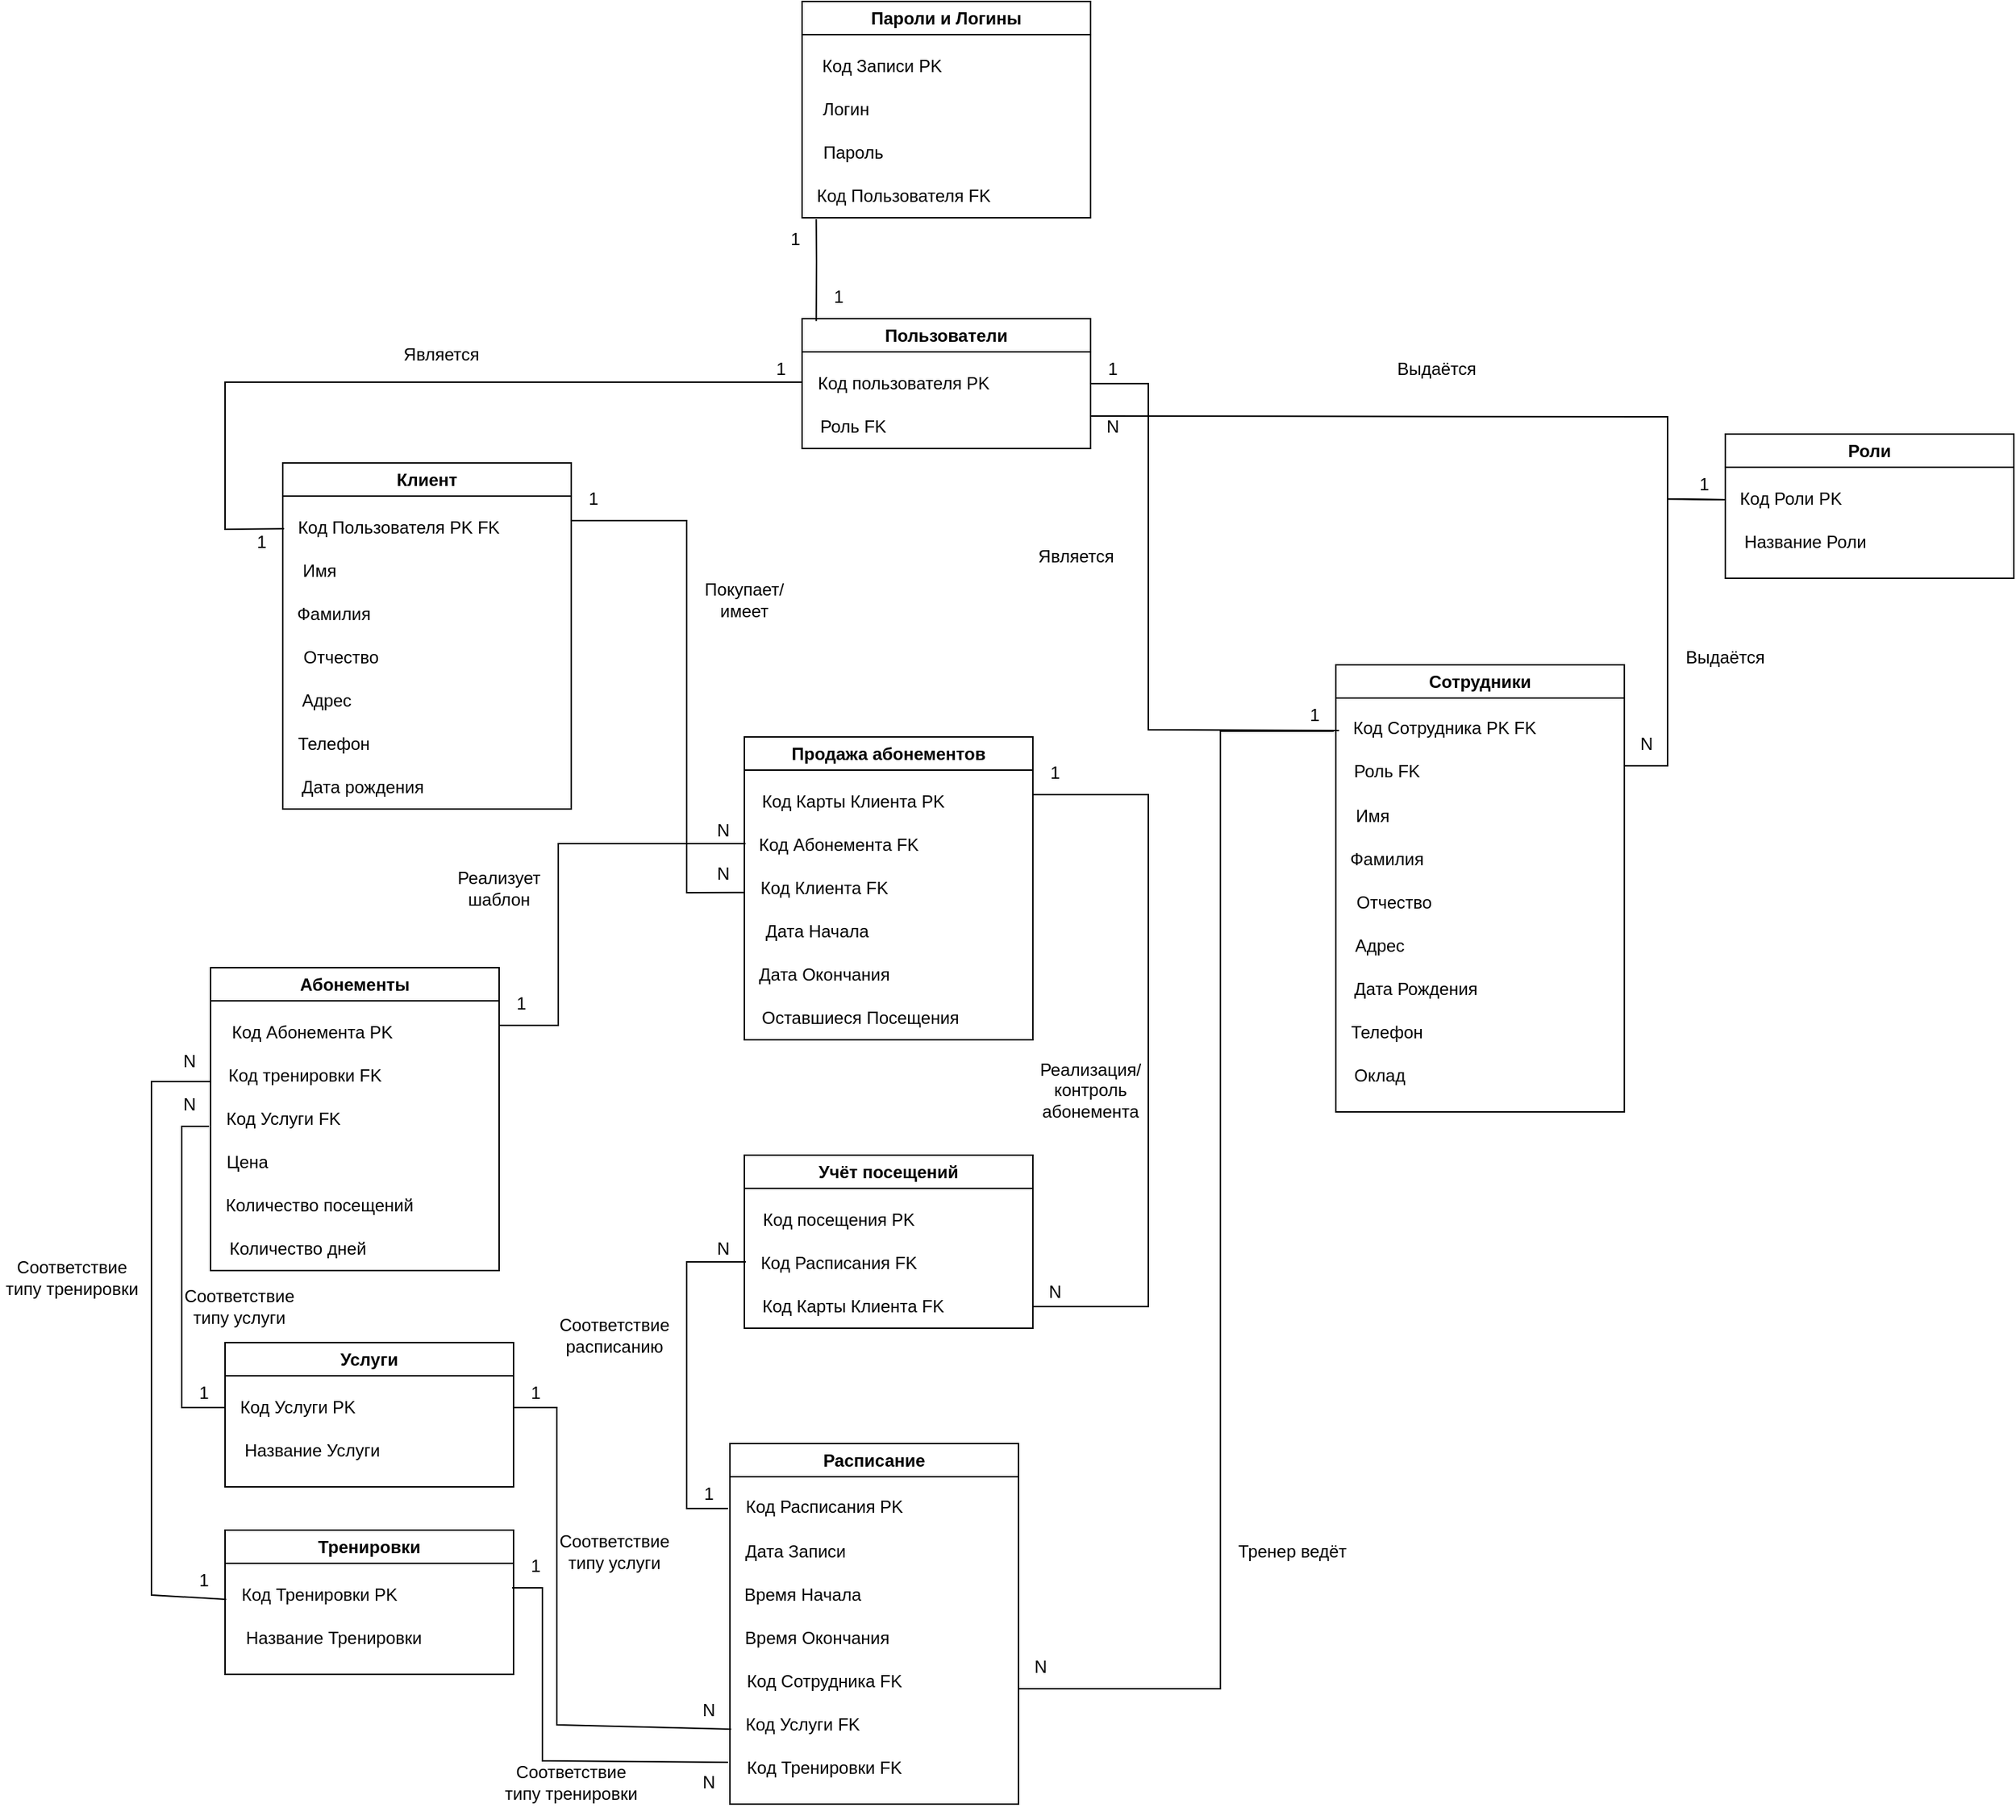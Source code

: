 <mxfile version="24.4.3" type="device">
  <diagram name="Страница — 1" id="UsGvg6COvlgF768bDoBs">
    <mxGraphModel dx="1538" dy="1807" grid="1" gridSize="10" guides="1" tooltips="1" connect="1" arrows="1" fold="1" page="1" pageScale="1" pageWidth="827" pageHeight="1169" math="0" shadow="0">
      <root>
        <mxCell id="0" />
        <mxCell id="1" parent="0" />
        <mxCell id="hwB_FgqObgopXVhRAvoL-27" value="Клиент" style="swimlane;whiteSpace=wrap;html=1;" parent="1" vertex="1">
          <mxGeometry x="560" width="200" height="240" as="geometry" />
        </mxCell>
        <mxCell id="hwB_FgqObgopXVhRAvoL-28" value="Код Пользователя PK FK" style="text;html=1;align=center;verticalAlign=middle;resizable=0;points=[];autosize=1;strokeColor=none;fillColor=none;" parent="hwB_FgqObgopXVhRAvoL-27" vertex="1">
          <mxGeometry y="30" width="160" height="30" as="geometry" />
        </mxCell>
        <mxCell id="hwB_FgqObgopXVhRAvoL-38" value="Имя" style="text;html=1;align=center;verticalAlign=middle;resizable=0;points=[];autosize=1;strokeColor=none;fillColor=none;" parent="hwB_FgqObgopXVhRAvoL-27" vertex="1">
          <mxGeometry y="60" width="50" height="30" as="geometry" />
        </mxCell>
        <mxCell id="hwB_FgqObgopXVhRAvoL-39" value="Фамилия" style="text;html=1;align=center;verticalAlign=middle;resizable=0;points=[];autosize=1;strokeColor=none;fillColor=none;" parent="hwB_FgqObgopXVhRAvoL-27" vertex="1">
          <mxGeometry y="90" width="70" height="30" as="geometry" />
        </mxCell>
        <mxCell id="hwB_FgqObgopXVhRAvoL-40" value="Отчество" style="text;html=1;align=center;verticalAlign=middle;resizable=0;points=[];autosize=1;strokeColor=none;fillColor=none;" parent="hwB_FgqObgopXVhRAvoL-27" vertex="1">
          <mxGeometry y="120" width="80" height="30" as="geometry" />
        </mxCell>
        <mxCell id="hwB_FgqObgopXVhRAvoL-41" value="Адрес" style="text;html=1;align=center;verticalAlign=middle;resizable=0;points=[];autosize=1;strokeColor=none;fillColor=none;" parent="hwB_FgqObgopXVhRAvoL-27" vertex="1">
          <mxGeometry y="150" width="60" height="30" as="geometry" />
        </mxCell>
        <mxCell id="hwB_FgqObgopXVhRAvoL-42" value="Телефон" style="text;html=1;align=center;verticalAlign=middle;resizable=0;points=[];autosize=1;strokeColor=none;fillColor=none;" parent="hwB_FgqObgopXVhRAvoL-27" vertex="1">
          <mxGeometry y="180" width="70" height="30" as="geometry" />
        </mxCell>
        <mxCell id="hwB_FgqObgopXVhRAvoL-43" value="Дата рождения" style="text;html=1;align=center;verticalAlign=middle;resizable=0;points=[];autosize=1;strokeColor=none;fillColor=none;" parent="hwB_FgqObgopXVhRAvoL-27" vertex="1">
          <mxGeometry y="210" width="110" height="30" as="geometry" />
        </mxCell>
        <mxCell id="hwB_FgqObgopXVhRAvoL-44" value="Продажа абонементов" style="swimlane;whiteSpace=wrap;html=1;" parent="1" vertex="1">
          <mxGeometry x="880" y="190" width="200" height="210" as="geometry" />
        </mxCell>
        <mxCell id="hwB_FgqObgopXVhRAvoL-45" value="Код Карты Клиента PK" style="text;html=1;align=center;verticalAlign=middle;resizable=0;points=[];autosize=1;strokeColor=none;fillColor=none;" parent="hwB_FgqObgopXVhRAvoL-44" vertex="1">
          <mxGeometry y="30" width="150" height="30" as="geometry" />
        </mxCell>
        <mxCell id="hwB_FgqObgopXVhRAvoL-46" value="Код Абонемента FK" style="text;html=1;align=center;verticalAlign=middle;resizable=0;points=[];autosize=1;strokeColor=none;fillColor=none;" parent="hwB_FgqObgopXVhRAvoL-44" vertex="1">
          <mxGeometry y="60" width="130" height="30" as="geometry" />
        </mxCell>
        <mxCell id="hwB_FgqObgopXVhRAvoL-47" value="Код Клиента FK" style="text;html=1;align=center;verticalAlign=middle;resizable=0;points=[];autosize=1;strokeColor=none;fillColor=none;" parent="hwB_FgqObgopXVhRAvoL-44" vertex="1">
          <mxGeometry y="90" width="110" height="30" as="geometry" />
        </mxCell>
        <mxCell id="hwB_FgqObgopXVhRAvoL-48" value="Дата Начала" style="text;html=1;align=center;verticalAlign=middle;resizable=0;points=[];autosize=1;strokeColor=none;fillColor=none;" parent="hwB_FgqObgopXVhRAvoL-44" vertex="1">
          <mxGeometry y="120" width="100" height="30" as="geometry" />
        </mxCell>
        <mxCell id="hwB_FgqObgopXVhRAvoL-49" value="Дата Окончания" style="text;html=1;align=center;verticalAlign=middle;resizable=0;points=[];autosize=1;strokeColor=none;fillColor=none;" parent="hwB_FgqObgopXVhRAvoL-44" vertex="1">
          <mxGeometry y="150" width="110" height="30" as="geometry" />
        </mxCell>
        <mxCell id="hwB_FgqObgopXVhRAvoL-50" value="Оставшиеся Посещения" style="text;html=1;align=center;verticalAlign=middle;resizable=0;points=[];autosize=1;strokeColor=none;fillColor=none;" parent="hwB_FgqObgopXVhRAvoL-44" vertex="1">
          <mxGeometry y="180" width="160" height="30" as="geometry" />
        </mxCell>
        <mxCell id="hwB_FgqObgopXVhRAvoL-52" value="Абонементы" style="swimlane;whiteSpace=wrap;html=1;" parent="1" vertex="1">
          <mxGeometry x="510" y="350" width="200" height="210" as="geometry" />
        </mxCell>
        <mxCell id="hwB_FgqObgopXVhRAvoL-53" value="Код Абонемента PK" style="text;html=1;align=center;verticalAlign=middle;resizable=0;points=[];autosize=1;strokeColor=none;fillColor=none;" parent="hwB_FgqObgopXVhRAvoL-52" vertex="1">
          <mxGeometry y="30" width="140" height="30" as="geometry" />
        </mxCell>
        <mxCell id="hwB_FgqObgopXVhRAvoL-54" value="Код тренировки FK" style="text;html=1;align=center;verticalAlign=middle;resizable=0;points=[];autosize=1;strokeColor=none;fillColor=none;" parent="hwB_FgqObgopXVhRAvoL-52" vertex="1">
          <mxGeometry y="60" width="130" height="30" as="geometry" />
        </mxCell>
        <mxCell id="hwB_FgqObgopXVhRAvoL-55" value="Код Услуги FK" style="text;html=1;align=center;verticalAlign=middle;resizable=0;points=[];autosize=1;strokeColor=none;fillColor=none;" parent="hwB_FgqObgopXVhRAvoL-52" vertex="1">
          <mxGeometry y="90" width="100" height="30" as="geometry" />
        </mxCell>
        <mxCell id="hwB_FgqObgopXVhRAvoL-56" value="Цена" style="text;html=1;align=center;verticalAlign=middle;resizable=0;points=[];autosize=1;strokeColor=none;fillColor=none;" parent="hwB_FgqObgopXVhRAvoL-52" vertex="1">
          <mxGeometry y="120" width="50" height="30" as="geometry" />
        </mxCell>
        <mxCell id="hwB_FgqObgopXVhRAvoL-57" value="Количество посещений" style="text;html=1;align=center;verticalAlign=middle;resizable=0;points=[];autosize=1;strokeColor=none;fillColor=none;" parent="hwB_FgqObgopXVhRAvoL-52" vertex="1">
          <mxGeometry y="150" width="150" height="30" as="geometry" />
        </mxCell>
        <mxCell id="hwB_FgqObgopXVhRAvoL-58" value="Количество дней" style="text;html=1;align=center;verticalAlign=middle;resizable=0;points=[];autosize=1;strokeColor=none;fillColor=none;" parent="hwB_FgqObgopXVhRAvoL-52" vertex="1">
          <mxGeometry y="180" width="120" height="30" as="geometry" />
        </mxCell>
        <mxCell id="hwB_FgqObgopXVhRAvoL-59" value="Учёт посещений" style="swimlane;whiteSpace=wrap;html=1;" parent="1" vertex="1">
          <mxGeometry x="880" y="480" width="200" height="120" as="geometry" />
        </mxCell>
        <mxCell id="hwB_FgqObgopXVhRAvoL-60" value="Код посещения PK" style="text;html=1;align=center;verticalAlign=middle;resizable=0;points=[];autosize=1;strokeColor=none;fillColor=none;" parent="hwB_FgqObgopXVhRAvoL-59" vertex="1">
          <mxGeometry y="30" width="130" height="30" as="geometry" />
        </mxCell>
        <mxCell id="hwB_FgqObgopXVhRAvoL-61" value="Код Расписания FK" style="text;html=1;align=center;verticalAlign=middle;resizable=0;points=[];autosize=1;strokeColor=none;fillColor=none;" parent="hwB_FgqObgopXVhRAvoL-59" vertex="1">
          <mxGeometry y="60" width="130" height="30" as="geometry" />
        </mxCell>
        <mxCell id="hwB_FgqObgopXVhRAvoL-62" value="Код Карты Клиента FK" style="text;html=1;align=center;verticalAlign=middle;resizable=0;points=[];autosize=1;strokeColor=none;fillColor=none;" parent="hwB_FgqObgopXVhRAvoL-59" vertex="1">
          <mxGeometry y="90" width="150" height="30" as="geometry" />
        </mxCell>
        <mxCell id="hwB_FgqObgopXVhRAvoL-66" value="Расписание" style="swimlane;whiteSpace=wrap;html=1;" parent="1" vertex="1">
          <mxGeometry x="870" y="680" width="200" height="250" as="geometry" />
        </mxCell>
        <mxCell id="hwB_FgqObgopXVhRAvoL-67" value="Код Расписания PK" style="text;html=1;align=center;verticalAlign=middle;resizable=0;points=[];autosize=1;strokeColor=none;fillColor=none;" parent="hwB_FgqObgopXVhRAvoL-66" vertex="1">
          <mxGeometry y="29" width="130" height="30" as="geometry" />
        </mxCell>
        <mxCell id="hwB_FgqObgopXVhRAvoL-68" value="Дата Записи" style="text;html=1;align=center;verticalAlign=middle;resizable=0;points=[];autosize=1;strokeColor=none;fillColor=none;" parent="hwB_FgqObgopXVhRAvoL-66" vertex="1">
          <mxGeometry y="60" width="90" height="30" as="geometry" />
        </mxCell>
        <mxCell id="hwB_FgqObgopXVhRAvoL-69" value="Время Начала" style="text;html=1;align=center;verticalAlign=middle;resizable=0;points=[];autosize=1;strokeColor=none;fillColor=none;" parent="hwB_FgqObgopXVhRAvoL-66" vertex="1">
          <mxGeometry y="90" width="100" height="30" as="geometry" />
        </mxCell>
        <mxCell id="hwB_FgqObgopXVhRAvoL-70" value="Время Окончания" style="text;html=1;align=center;verticalAlign=middle;resizable=0;points=[];autosize=1;strokeColor=none;fillColor=none;" parent="hwB_FgqObgopXVhRAvoL-66" vertex="1">
          <mxGeometry y="120" width="120" height="30" as="geometry" />
        </mxCell>
        <mxCell id="hwB_FgqObgopXVhRAvoL-71" value="Код Сотрудника FK" style="text;html=1;align=center;verticalAlign=middle;resizable=0;points=[];autosize=1;strokeColor=none;fillColor=none;" parent="hwB_FgqObgopXVhRAvoL-66" vertex="1">
          <mxGeometry y="150" width="130" height="30" as="geometry" />
        </mxCell>
        <mxCell id="hwB_FgqObgopXVhRAvoL-72" value="Код Услуги FK" style="text;html=1;align=center;verticalAlign=middle;resizable=0;points=[];autosize=1;strokeColor=none;fillColor=none;" parent="hwB_FgqObgopXVhRAvoL-66" vertex="1">
          <mxGeometry y="180" width="100" height="30" as="geometry" />
        </mxCell>
        <mxCell id="hwB_FgqObgopXVhRAvoL-73" value="Код Тренировки FK" style="text;html=1;align=center;verticalAlign=middle;resizable=0;points=[];autosize=1;strokeColor=none;fillColor=none;" parent="hwB_FgqObgopXVhRAvoL-66" vertex="1">
          <mxGeometry y="210" width="130" height="30" as="geometry" />
        </mxCell>
        <mxCell id="hwB_FgqObgopXVhRAvoL-74" value="Сотрудники" style="swimlane;whiteSpace=wrap;html=1;" parent="1" vertex="1">
          <mxGeometry x="1290" y="140" width="200" height="310" as="geometry" />
        </mxCell>
        <mxCell id="hwB_FgqObgopXVhRAvoL-75" value="Код Сотрудника PK FK" style="text;html=1;align=center;verticalAlign=middle;resizable=0;points=[];autosize=1;strokeColor=none;fillColor=none;" parent="hwB_FgqObgopXVhRAvoL-74" vertex="1">
          <mxGeometry y="29" width="150" height="30" as="geometry" />
        </mxCell>
        <mxCell id="hwB_FgqObgopXVhRAvoL-76" value="Роль FK" style="text;html=1;align=center;verticalAlign=middle;resizable=0;points=[];autosize=1;strokeColor=none;fillColor=none;" parent="hwB_FgqObgopXVhRAvoL-74" vertex="1">
          <mxGeometry y="59" width="70" height="30" as="geometry" />
        </mxCell>
        <mxCell id="hwB_FgqObgopXVhRAvoL-77" value="Имя" style="text;html=1;align=center;verticalAlign=middle;resizable=0;points=[];autosize=1;strokeColor=none;fillColor=none;" parent="hwB_FgqObgopXVhRAvoL-74" vertex="1">
          <mxGeometry y="89.5" width="50" height="30" as="geometry" />
        </mxCell>
        <mxCell id="hwB_FgqObgopXVhRAvoL-78" value="Фамилия" style="text;html=1;align=center;verticalAlign=middle;resizable=0;points=[];autosize=1;strokeColor=none;fillColor=none;" parent="hwB_FgqObgopXVhRAvoL-74" vertex="1">
          <mxGeometry y="119.5" width="70" height="30" as="geometry" />
        </mxCell>
        <mxCell id="hwB_FgqObgopXVhRAvoL-79" value="Отчество" style="text;html=1;align=center;verticalAlign=middle;resizable=0;points=[];autosize=1;strokeColor=none;fillColor=none;" parent="hwB_FgqObgopXVhRAvoL-74" vertex="1">
          <mxGeometry y="149.5" width="80" height="30" as="geometry" />
        </mxCell>
        <mxCell id="hwB_FgqObgopXVhRAvoL-80" value="Адрес" style="text;html=1;align=center;verticalAlign=middle;resizable=0;points=[];autosize=1;strokeColor=none;fillColor=none;" parent="hwB_FgqObgopXVhRAvoL-74" vertex="1">
          <mxGeometry y="179.5" width="60" height="30" as="geometry" />
        </mxCell>
        <mxCell id="hwB_FgqObgopXVhRAvoL-81" value="Дата Рождения" style="text;html=1;align=center;verticalAlign=middle;resizable=0;points=[];autosize=1;strokeColor=none;fillColor=none;" parent="hwB_FgqObgopXVhRAvoL-74" vertex="1">
          <mxGeometry y="209.5" width="110" height="30" as="geometry" />
        </mxCell>
        <mxCell id="hwB_FgqObgopXVhRAvoL-82" value="Телефон" style="text;html=1;align=center;verticalAlign=middle;resizable=0;points=[];autosize=1;strokeColor=none;fillColor=none;" parent="hwB_FgqObgopXVhRAvoL-74" vertex="1">
          <mxGeometry y="240" width="70" height="30" as="geometry" />
        </mxCell>
        <mxCell id="hwB_FgqObgopXVhRAvoL-83" value="Оклад" style="text;html=1;align=center;verticalAlign=middle;resizable=0;points=[];autosize=1;strokeColor=none;fillColor=none;" parent="hwB_FgqObgopXVhRAvoL-74" vertex="1">
          <mxGeometry y="270" width="60" height="30" as="geometry" />
        </mxCell>
        <mxCell id="hwB_FgqObgopXVhRAvoL-84" value="Услуги" style="swimlane;whiteSpace=wrap;html=1;" parent="1" vertex="1">
          <mxGeometry x="520" y="610" width="200" height="100" as="geometry" />
        </mxCell>
        <mxCell id="hwB_FgqObgopXVhRAvoL-85" value="Код Услуги PK" style="text;html=1;align=center;verticalAlign=middle;resizable=0;points=[];autosize=1;strokeColor=none;fillColor=none;" parent="hwB_FgqObgopXVhRAvoL-84" vertex="1">
          <mxGeometry y="30" width="100" height="30" as="geometry" />
        </mxCell>
        <mxCell id="hwB_FgqObgopXVhRAvoL-86" value="Название Услуги" style="text;html=1;align=center;verticalAlign=middle;resizable=0;points=[];autosize=1;strokeColor=none;fillColor=none;" parent="hwB_FgqObgopXVhRAvoL-84" vertex="1">
          <mxGeometry y="60" width="120" height="30" as="geometry" />
        </mxCell>
        <mxCell id="hwB_FgqObgopXVhRAvoL-88" value="Тренировки" style="swimlane;whiteSpace=wrap;html=1;" parent="1" vertex="1">
          <mxGeometry x="520" y="740" width="200" height="100" as="geometry" />
        </mxCell>
        <mxCell id="hwB_FgqObgopXVhRAvoL-89" value="Код Тренировки PK" style="text;html=1;align=center;verticalAlign=middle;resizable=0;points=[];autosize=1;strokeColor=none;fillColor=none;" parent="hwB_FgqObgopXVhRAvoL-88" vertex="1">
          <mxGeometry y="30" width="130" height="30" as="geometry" />
        </mxCell>
        <mxCell id="hwB_FgqObgopXVhRAvoL-90" value="Название Тренировки" style="text;html=1;align=center;verticalAlign=middle;resizable=0;points=[];autosize=1;strokeColor=none;fillColor=none;" parent="hwB_FgqObgopXVhRAvoL-88" vertex="1">
          <mxGeometry y="60" width="150" height="30" as="geometry" />
        </mxCell>
        <mxCell id="hwB_FgqObgopXVhRAvoL-94" value="Пароли и Логины" style="swimlane;whiteSpace=wrap;html=1;" parent="1" vertex="1">
          <mxGeometry x="920" y="-320" width="200" height="150" as="geometry" />
        </mxCell>
        <mxCell id="hwB_FgqObgopXVhRAvoL-95" value="Код Записи PK" style="text;html=1;align=center;verticalAlign=middle;resizable=0;points=[];autosize=1;strokeColor=none;fillColor=none;" parent="hwB_FgqObgopXVhRAvoL-94" vertex="1">
          <mxGeometry y="30" width="110" height="30" as="geometry" />
        </mxCell>
        <mxCell id="hwB_FgqObgopXVhRAvoL-96" value="Логин" style="text;html=1;align=center;verticalAlign=middle;resizable=0;points=[];autosize=1;strokeColor=none;fillColor=none;" parent="hwB_FgqObgopXVhRAvoL-94" vertex="1">
          <mxGeometry y="60" width="60" height="30" as="geometry" />
        </mxCell>
        <mxCell id="hwB_FgqObgopXVhRAvoL-97" value="Пароль" style="text;html=1;align=center;verticalAlign=middle;resizable=0;points=[];autosize=1;strokeColor=none;fillColor=none;" parent="hwB_FgqObgopXVhRAvoL-94" vertex="1">
          <mxGeometry y="90" width="70" height="30" as="geometry" />
        </mxCell>
        <mxCell id="hwB_FgqObgopXVhRAvoL-99" value="Код Пользователя FK" style="text;html=1;align=center;verticalAlign=middle;resizable=0;points=[];autosize=1;strokeColor=none;fillColor=none;" parent="hwB_FgqObgopXVhRAvoL-94" vertex="1">
          <mxGeometry y="120" width="140" height="30" as="geometry" />
        </mxCell>
        <mxCell id="hwB_FgqObgopXVhRAvoL-101" value="Роли" style="swimlane;whiteSpace=wrap;html=1;" parent="1" vertex="1">
          <mxGeometry x="1560" y="-20" width="200" height="100" as="geometry" />
        </mxCell>
        <mxCell id="hwB_FgqObgopXVhRAvoL-102" value="Код Роли PK" style="text;html=1;align=center;verticalAlign=middle;resizable=0;points=[];autosize=1;strokeColor=none;fillColor=none;" parent="hwB_FgqObgopXVhRAvoL-101" vertex="1">
          <mxGeometry y="30" width="90" height="30" as="geometry" />
        </mxCell>
        <mxCell id="hwB_FgqObgopXVhRAvoL-103" value="Название Роли" style="text;html=1;align=center;verticalAlign=middle;resizable=0;points=[];autosize=1;strokeColor=none;fillColor=none;" parent="hwB_FgqObgopXVhRAvoL-101" vertex="1">
          <mxGeometry y="60" width="110" height="30" as="geometry" />
        </mxCell>
        <mxCell id="hwB_FgqObgopXVhRAvoL-104" value="" style="endArrow=none;html=1;rounded=0;entryX=0.002;entryY=0.597;entryDx=0;entryDy=0;entryPerimeter=0;" parent="1" target="hwB_FgqObgopXVhRAvoL-47" edge="1">
          <mxGeometry width="50" height="50" relative="1" as="geometry">
            <mxPoint x="760" y="40" as="sourcePoint" />
            <mxPoint x="840" y="240" as="targetPoint" />
            <Array as="points">
              <mxPoint x="840" y="40" />
              <mxPoint x="840" y="160" />
              <mxPoint x="840" y="298" />
            </Array>
          </mxGeometry>
        </mxCell>
        <mxCell id="hwB_FgqObgopXVhRAvoL-106" value="" style="endArrow=none;html=1;rounded=0;entryX=-0.002;entryY=0.467;entryDx=0;entryDy=0;entryPerimeter=0;exitX=0.006;exitY=0.522;exitDx=0;exitDy=0;exitPerimeter=0;" parent="1" source="hwB_FgqObgopXVhRAvoL-28" target="hwB_FgqObgopXVhRAvoL-155" edge="1">
          <mxGeometry width="50" height="50" relative="1" as="geometry">
            <mxPoint x="760" y="40" as="sourcePoint" />
            <mxPoint x="880" y="298" as="targetPoint" />
            <Array as="points">
              <mxPoint x="520" y="46" />
              <mxPoint x="520" y="-56" />
            </Array>
          </mxGeometry>
        </mxCell>
        <mxCell id="hwB_FgqObgopXVhRAvoL-107" value="" style="endArrow=none;html=1;rounded=0;entryX=0.002;entryY=0.516;entryDx=0;entryDy=0;entryPerimeter=0;exitX=1;exitY=0.75;exitDx=0;exitDy=0;" parent="1" source="hwB_FgqObgopXVhRAvoL-154" target="hwB_FgqObgopXVhRAvoL-102" edge="1">
          <mxGeometry width="50" height="50" relative="1" as="geometry">
            <mxPoint x="1119" y="40" as="sourcePoint" />
            <mxPoint x="1280" y="-120" as="targetPoint" />
            <Array as="points">
              <mxPoint x="1520" y="-32" />
              <mxPoint x="1520" y="25" />
            </Array>
          </mxGeometry>
        </mxCell>
        <mxCell id="hwB_FgqObgopXVhRAvoL-108" value="" style="endArrow=none;html=1;rounded=0;entryX=0.015;entryY=0.549;entryDx=0;entryDy=0;entryPerimeter=0;exitX=1;exitY=0.5;exitDx=0;exitDy=0;" parent="1" source="hwB_FgqObgopXVhRAvoL-154" target="hwB_FgqObgopXVhRAvoL-75" edge="1">
          <mxGeometry width="50" height="50" relative="1" as="geometry">
            <mxPoint x="1119" y="-30" as="sourcePoint" />
            <mxPoint x="1280" y="49" as="targetPoint" />
            <Array as="points">
              <mxPoint x="1160" y="-55" />
              <mxPoint x="1160" y="185" />
            </Array>
          </mxGeometry>
        </mxCell>
        <mxCell id="hwB_FgqObgopXVhRAvoL-109" value="" style="endArrow=none;html=1;rounded=0;entryX=0.002;entryY=0.516;entryDx=0;entryDy=0;entryPerimeter=0;" parent="1" target="hwB_FgqObgopXVhRAvoL-102" edge="1">
          <mxGeometry width="50" height="50" relative="1" as="geometry">
            <mxPoint x="1490" y="210" as="sourcePoint" />
            <mxPoint x="1280" y="29" as="targetPoint" />
            <Array as="points">
              <mxPoint x="1520" y="210" />
              <mxPoint x="1520" y="25" />
            </Array>
          </mxGeometry>
        </mxCell>
        <mxCell id="hwB_FgqObgopXVhRAvoL-110" value="" style="endArrow=none;html=1;rounded=0;entryX=0.006;entryY=0.467;entryDx=0;entryDy=0;entryPerimeter=0;" parent="1" target="hwB_FgqObgopXVhRAvoL-46" edge="1">
          <mxGeometry width="50" height="50" relative="1" as="geometry">
            <mxPoint x="710" y="390" as="sourcePoint" />
            <mxPoint x="883" y="605" as="targetPoint" />
            <Array as="points">
              <mxPoint x="751" y="390" />
              <mxPoint x="751" y="264" />
            </Array>
          </mxGeometry>
        </mxCell>
        <mxCell id="hwB_FgqObgopXVhRAvoL-111" value="" style="endArrow=none;html=1;rounded=0;" parent="1" edge="1">
          <mxGeometry width="50" height="50" relative="1" as="geometry">
            <mxPoint x="1080" y="585" as="sourcePoint" />
            <mxPoint x="1080" y="230" as="targetPoint" />
            <Array as="points">
              <mxPoint x="1160" y="585" />
              <mxPoint x="1160" y="230" />
            </Array>
          </mxGeometry>
        </mxCell>
        <mxCell id="hwB_FgqObgopXVhRAvoL-112" value="" style="endArrow=none;html=1;rounded=0;entryX=0.006;entryY=0.467;entryDx=0;entryDy=0;entryPerimeter=0;exitX=-0.01;exitY=0.533;exitDx=0;exitDy=0;exitPerimeter=0;" parent="1" source="hwB_FgqObgopXVhRAvoL-67" edge="1">
          <mxGeometry width="50" height="50" relative="1" as="geometry">
            <mxPoint x="710" y="680" as="sourcePoint" />
            <mxPoint x="881" y="554" as="targetPoint" />
            <Array as="points">
              <mxPoint x="840" y="725" />
              <mxPoint x="840" y="554" />
            </Array>
          </mxGeometry>
        </mxCell>
        <mxCell id="hwB_FgqObgopXVhRAvoL-113" value="" style="endArrow=none;html=1;rounded=0;exitX=-0.01;exitY=0.567;exitDx=0;exitDy=0;exitPerimeter=0;" parent="1" source="hwB_FgqObgopXVhRAvoL-75" edge="1">
          <mxGeometry width="50" height="50" relative="1" as="geometry">
            <mxPoint x="1180" y="310" as="sourcePoint" />
            <mxPoint x="1070" y="850" as="targetPoint" />
            <Array as="points">
              <mxPoint x="1210" y="186" />
              <mxPoint x="1210" y="850" />
            </Array>
          </mxGeometry>
        </mxCell>
        <mxCell id="hwB_FgqObgopXVhRAvoL-115" value="" style="endArrow=none;html=1;rounded=0;entryX=0.006;entryY=0.467;entryDx=0;entryDy=0;entryPerimeter=0;exitX=0.006;exitY=0.6;exitDx=0;exitDy=0;exitPerimeter=0;" parent="1" source="hwB_FgqObgopXVhRAvoL-89" edge="1">
          <mxGeometry width="50" height="50" relative="1" as="geometry">
            <mxPoint x="498" y="600" as="sourcePoint" />
            <mxPoint x="510" y="429" as="targetPoint" />
            <Array as="points">
              <mxPoint x="469" y="785" />
              <mxPoint x="469" y="429" />
            </Array>
          </mxGeometry>
        </mxCell>
        <mxCell id="hwB_FgqObgopXVhRAvoL-116" value="" style="endArrow=none;html=1;rounded=0;entryX=0.006;entryY=0.467;entryDx=0;entryDy=0;entryPerimeter=0;exitX=-0.002;exitY=0.5;exitDx=0;exitDy=0;exitPerimeter=0;" parent="1" source="hwB_FgqObgopXVhRAvoL-85" edge="1">
          <mxGeometry width="50" height="50" relative="1" as="geometry">
            <mxPoint x="510" y="919" as="sourcePoint" />
            <mxPoint x="509" y="460" as="targetPoint" />
            <Array as="points">
              <mxPoint x="490" y="655" />
              <mxPoint x="490" y="460" />
            </Array>
          </mxGeometry>
        </mxCell>
        <mxCell id="hwB_FgqObgopXVhRAvoL-117" value="" style="endArrow=none;html=1;rounded=0;entryX=0.008;entryY=0.6;entryDx=0;entryDy=0;entryPerimeter=0;" parent="1" target="hwB_FgqObgopXVhRAvoL-72" edge="1">
          <mxGeometry width="50" height="50" relative="1" as="geometry">
            <mxPoint x="720" y="655" as="sourcePoint" />
            <mxPoint x="790" y="470" as="targetPoint" />
            <Array as="points">
              <mxPoint x="750" y="655" />
              <mxPoint x="750" y="875" />
            </Array>
          </mxGeometry>
        </mxCell>
        <mxCell id="hwB_FgqObgopXVhRAvoL-118" value="" style="endArrow=none;html=1;rounded=0;entryX=-0.01;entryY=0.367;entryDx=0;entryDy=0;entryPerimeter=0;" parent="1" target="hwB_FgqObgopXVhRAvoL-73" edge="1">
          <mxGeometry width="50" height="50" relative="1" as="geometry">
            <mxPoint x="719" y="780" as="sourcePoint" />
            <mxPoint x="870" y="1003" as="targetPoint" />
            <Array as="points">
              <mxPoint x="740" y="780" />
              <mxPoint x="740" y="900" />
            </Array>
          </mxGeometry>
        </mxCell>
        <mxCell id="hwB_FgqObgopXVhRAvoL-120" value="1" style="text;html=1;align=center;verticalAlign=middle;resizable=0;points=[];autosize=1;strokeColor=none;fillColor=none;" parent="1" vertex="1">
          <mxGeometry x="710" y="360" width="30" height="30" as="geometry" />
        </mxCell>
        <mxCell id="hwB_FgqObgopXVhRAvoL-123" value="N" style="text;html=1;align=center;verticalAlign=middle;resizable=0;points=[];autosize=1;strokeColor=none;fillColor=none;" parent="1" vertex="1">
          <mxGeometry x="850" y="240" width="30" height="30" as="geometry" />
        </mxCell>
        <mxCell id="hwB_FgqObgopXVhRAvoL-124" value="1" style="text;html=1;align=center;verticalAlign=middle;resizable=0;points=[];autosize=1;strokeColor=none;fillColor=none;" parent="1" vertex="1">
          <mxGeometry x="760" y="10" width="30" height="30" as="geometry" />
        </mxCell>
        <mxCell id="hwB_FgqObgopXVhRAvoL-125" value="1" style="text;html=1;align=center;verticalAlign=middle;resizable=0;points=[];autosize=1;strokeColor=none;fillColor=none;" parent="1" vertex="1">
          <mxGeometry x="890" y="-80" width="30" height="30" as="geometry" />
        </mxCell>
        <mxCell id="hwB_FgqObgopXVhRAvoL-127" value="1" style="text;html=1;align=center;verticalAlign=middle;resizable=0;points=[];autosize=1;strokeColor=none;fillColor=none;" parent="1" vertex="1">
          <mxGeometry x="490" y="630" width="30" height="30" as="geometry" />
        </mxCell>
        <mxCell id="hwB_FgqObgopXVhRAvoL-128" value="1" style="text;html=1;align=center;verticalAlign=middle;resizable=0;points=[];autosize=1;strokeColor=none;fillColor=none;" parent="1" vertex="1">
          <mxGeometry x="840" y="700" width="30" height="30" as="geometry" />
        </mxCell>
        <mxCell id="hwB_FgqObgopXVhRAvoL-129" value="N" style="text;html=1;align=center;verticalAlign=middle;resizable=0;points=[];autosize=1;strokeColor=none;fillColor=none;" parent="1" vertex="1">
          <mxGeometry x="850" y="530" width="30" height="30" as="geometry" />
        </mxCell>
        <mxCell id="hwB_FgqObgopXVhRAvoL-130" value="1" style="text;html=1;align=center;verticalAlign=middle;resizable=0;points=[];autosize=1;strokeColor=none;fillColor=none;" parent="1" vertex="1">
          <mxGeometry x="720" y="630" width="30" height="30" as="geometry" />
        </mxCell>
        <mxCell id="hwB_FgqObgopXVhRAvoL-133" value="N" style="text;html=1;align=center;verticalAlign=middle;resizable=0;points=[];autosize=1;strokeColor=none;fillColor=none;" parent="1" vertex="1">
          <mxGeometry x="840" y="850" width="30" height="30" as="geometry" />
        </mxCell>
        <mxCell id="hwB_FgqObgopXVhRAvoL-135" value="N" style="text;html=1;align=center;verticalAlign=middle;resizable=0;points=[];autosize=1;strokeColor=none;fillColor=none;" parent="1" vertex="1">
          <mxGeometry x="840" y="900" width="30" height="30" as="geometry" />
        </mxCell>
        <mxCell id="hwB_FgqObgopXVhRAvoL-136" value="1" style="text;html=1;align=center;verticalAlign=middle;resizable=0;points=[];autosize=1;strokeColor=none;fillColor=none;" parent="1" vertex="1">
          <mxGeometry x="720" y="750" width="30" height="30" as="geometry" />
        </mxCell>
        <mxCell id="hwB_FgqObgopXVhRAvoL-137" value="1" style="text;html=1;align=center;verticalAlign=middle;resizable=0;points=[];autosize=1;strokeColor=none;fillColor=none;" parent="1" vertex="1">
          <mxGeometry x="490" y="760" width="30" height="30" as="geometry" />
        </mxCell>
        <mxCell id="hwB_FgqObgopXVhRAvoL-138" value="N" style="text;html=1;align=center;verticalAlign=middle;resizable=0;points=[];autosize=1;strokeColor=none;fillColor=none;" parent="1" vertex="1">
          <mxGeometry x="480" y="400" width="30" height="30" as="geometry" />
        </mxCell>
        <mxCell id="hwB_FgqObgopXVhRAvoL-139" value="N" style="text;html=1;align=center;verticalAlign=middle;resizable=0;points=[];autosize=1;strokeColor=none;fillColor=none;" parent="1" vertex="1">
          <mxGeometry x="480" y="430" width="30" height="30" as="geometry" />
        </mxCell>
        <mxCell id="hwB_FgqObgopXVhRAvoL-140" value="N" style="text;html=1;align=center;verticalAlign=middle;resizable=0;points=[];autosize=1;strokeColor=none;fillColor=none;" parent="1" vertex="1">
          <mxGeometry x="850" y="270" width="30" height="30" as="geometry" />
        </mxCell>
        <mxCell id="hwB_FgqObgopXVhRAvoL-144" value="1" style="text;html=1;align=center;verticalAlign=middle;resizable=0;points=[];autosize=1;strokeColor=none;fillColor=none;" parent="1" vertex="1">
          <mxGeometry x="1080" y="200" width="30" height="30" as="geometry" />
        </mxCell>
        <mxCell id="hwB_FgqObgopXVhRAvoL-145" value="N" style="text;html=1;align=center;verticalAlign=middle;resizable=0;points=[];autosize=1;strokeColor=none;fillColor=none;" parent="1" vertex="1">
          <mxGeometry x="1080" y="560" width="30" height="30" as="geometry" />
        </mxCell>
        <mxCell id="hwB_FgqObgopXVhRAvoL-146" value="1" style="text;html=1;align=center;verticalAlign=middle;resizable=0;points=[];autosize=1;strokeColor=none;fillColor=none;" parent="1" vertex="1">
          <mxGeometry x="1120" y="-80" width="30" height="30" as="geometry" />
        </mxCell>
        <mxCell id="hwB_FgqObgopXVhRAvoL-147" value="1" style="text;html=1;align=center;verticalAlign=middle;resizable=0;points=[];autosize=1;strokeColor=none;fillColor=none;" parent="1" vertex="1">
          <mxGeometry x="1260" y="160" width="30" height="30" as="geometry" />
        </mxCell>
        <mxCell id="hwB_FgqObgopXVhRAvoL-148" value="N" style="text;html=1;align=center;verticalAlign=middle;resizable=0;points=[];autosize=1;strokeColor=none;fillColor=none;" parent="1" vertex="1">
          <mxGeometry x="1070" y="820" width="30" height="30" as="geometry" />
        </mxCell>
        <mxCell id="hwB_FgqObgopXVhRAvoL-149" value="N" style="text;html=1;align=center;verticalAlign=middle;resizable=0;points=[];autosize=1;strokeColor=none;fillColor=none;" parent="1" vertex="1">
          <mxGeometry x="1120" y="-40" width="30" height="30" as="geometry" />
        </mxCell>
        <mxCell id="hwB_FgqObgopXVhRAvoL-150" value="1" style="text;html=1;align=center;verticalAlign=middle;resizable=0;points=[];autosize=1;strokeColor=none;fillColor=none;" parent="1" vertex="1">
          <mxGeometry x="1530" width="30" height="30" as="geometry" />
        </mxCell>
        <mxCell id="hwB_FgqObgopXVhRAvoL-153" value="N" style="text;html=1;align=center;verticalAlign=middle;resizable=0;points=[];autosize=1;strokeColor=none;fillColor=none;" parent="1" vertex="1">
          <mxGeometry x="1490" y="180" width="30" height="30" as="geometry" />
        </mxCell>
        <mxCell id="hwB_FgqObgopXVhRAvoL-154" value="Пользователи" style="swimlane;whiteSpace=wrap;html=1;" parent="1" vertex="1">
          <mxGeometry x="920" y="-100" width="200" height="90" as="geometry" />
        </mxCell>
        <mxCell id="hwB_FgqObgopXVhRAvoL-155" value="Код пользователя PK" style="text;html=1;align=center;verticalAlign=middle;resizable=0;points=[];autosize=1;strokeColor=none;fillColor=none;" parent="hwB_FgqObgopXVhRAvoL-154" vertex="1">
          <mxGeometry y="30" width="140" height="30" as="geometry" />
        </mxCell>
        <mxCell id="hwB_FgqObgopXVhRAvoL-156" value="Роль FK" style="text;html=1;align=center;verticalAlign=middle;resizable=0;points=[];autosize=1;strokeColor=none;fillColor=none;" parent="hwB_FgqObgopXVhRAvoL-154" vertex="1">
          <mxGeometry y="60" width="70" height="30" as="geometry" />
        </mxCell>
        <mxCell id="hwB_FgqObgopXVhRAvoL-159" value="" style="endArrow=none;html=1;rounded=0;entryX=0.07;entryY=1.035;entryDx=0;entryDy=0;entryPerimeter=0;exitX=0.049;exitY=0.018;exitDx=0;exitDy=0;exitPerimeter=0;" parent="1" source="hwB_FgqObgopXVhRAvoL-154" target="hwB_FgqObgopXVhRAvoL-99" edge="1">
          <mxGeometry width="50" height="50" relative="1" as="geometry">
            <mxPoint x="760" y="-94" as="sourcePoint" />
            <mxPoint x="920" y="-190" as="targetPoint" />
            <Array as="points">
              <mxPoint x="930" y="-140" />
            </Array>
          </mxGeometry>
        </mxCell>
        <mxCell id="hwB_FgqObgopXVhRAvoL-162" value="1" style="text;html=1;align=center;verticalAlign=middle;resizable=0;points=[];autosize=1;strokeColor=none;fillColor=none;" parent="1" vertex="1">
          <mxGeometry x="900" y="-170" width="30" height="30" as="geometry" />
        </mxCell>
        <mxCell id="hwB_FgqObgopXVhRAvoL-163" value="1" style="text;html=1;align=center;verticalAlign=middle;resizable=0;points=[];autosize=1;strokeColor=none;fillColor=none;" parent="1" vertex="1">
          <mxGeometry x="930" y="-130" width="30" height="30" as="geometry" />
        </mxCell>
        <mxCell id="hwB_FgqObgopXVhRAvoL-165" value="1" style="text;html=1;align=center;verticalAlign=middle;resizable=0;points=[];autosize=1;strokeColor=none;fillColor=none;" parent="1" vertex="1">
          <mxGeometry x="530" y="40" width="30" height="30" as="geometry" />
        </mxCell>
        <mxCell id="IEmzZ63lo3go16Fh-wtu-3" value="Является" style="text;html=1;align=center;verticalAlign=middle;whiteSpace=wrap;rounded=0;" vertex="1" parent="1">
          <mxGeometry x="630" y="-90" width="80" height="30" as="geometry" />
        </mxCell>
        <mxCell id="IEmzZ63lo3go16Fh-wtu-4" value="Является" style="text;html=1;align=center;verticalAlign=middle;whiteSpace=wrap;rounded=0;" vertex="1" parent="1">
          <mxGeometry x="1070" y="50" width="80" height="30" as="geometry" />
        </mxCell>
        <mxCell id="IEmzZ63lo3go16Fh-wtu-5" value="Выдаётся" style="text;html=1;align=center;verticalAlign=middle;whiteSpace=wrap;rounded=0;" vertex="1" parent="1">
          <mxGeometry x="1320" y="-80" width="80" height="30" as="geometry" />
        </mxCell>
        <mxCell id="IEmzZ63lo3go16Fh-wtu-6" value="Выдаётся" style="text;html=1;align=center;verticalAlign=middle;whiteSpace=wrap;rounded=0;" vertex="1" parent="1">
          <mxGeometry x="1520" y="120" width="80" height="30" as="geometry" />
        </mxCell>
        <mxCell id="IEmzZ63lo3go16Fh-wtu-7" value="Покупает/имеет" style="text;html=1;align=center;verticalAlign=middle;whiteSpace=wrap;rounded=0;" vertex="1" parent="1">
          <mxGeometry x="840" y="80" width="80" height="30" as="geometry" />
        </mxCell>
        <mxCell id="IEmzZ63lo3go16Fh-wtu-8" value="Реализует шаблон" style="text;html=1;align=center;verticalAlign=middle;whiteSpace=wrap;rounded=0;" vertex="1" parent="1">
          <mxGeometry x="670" y="280" width="80" height="30" as="geometry" />
        </mxCell>
        <mxCell id="IEmzZ63lo3go16Fh-wtu-9" value="Реализация/контроль абонемента" style="text;html=1;align=center;verticalAlign=middle;whiteSpace=wrap;rounded=0;" vertex="1" parent="1">
          <mxGeometry x="1070" y="410" width="100" height="50" as="geometry" />
        </mxCell>
        <mxCell id="IEmzZ63lo3go16Fh-wtu-10" value="Соответствие&lt;br&gt;расписанию" style="text;html=1;align=center;verticalAlign=middle;whiteSpace=wrap;rounded=0;" vertex="1" parent="1">
          <mxGeometry x="740" y="580" width="100" height="50" as="geometry" />
        </mxCell>
        <mxCell id="IEmzZ63lo3go16Fh-wtu-11" value="Соответствие&lt;br&gt;типу услуги&lt;span style=&quot;color: rgba(0, 0, 0, 0); font-family: monospace; font-size: 0px; text-align: start; text-wrap: nowrap;&quot;&gt;%3CmxGraphModel%3E%3Croot%3E%3CmxCell%20id%3D%220%22%2F%3E%3CmxCell%20id%3D%221%22%20parent%3D%220%22%2F%3E%3CmxCell%20id%3D%222%22%20value%3D%22%D0%A1%D0%BE%D0%BE%D1%82%D0%B2%D0%B5%D1%82%D1%81%D1%82%D0%B2%D0%B8%D0%B5%26lt%3Bbr%26gt%3B%D1%80%D0%B0%D1%81%D0%BF%D0%B8%D1%81%D0%B0%D0%BD%D0%B8%D1%8E%22%20style%3D%22text%3Bhtml%3D1%3Balign%3Dcenter%3BverticalAlign%3Dmiddle%3BwhiteSpace%3Dwrap%3Brounded%3D0%3B%22%20vertex%3D%221%22%20parent%3D%221%22%3E%3CmxGeometry%20x%3D%22740%22%20y%3D%22580%22%20width%3D%22100%22%20height%3D%2250%22%20as%3D%22geometry%22%2F%3E%3C%2FmxCell%3E%3C%2Froot%3E%3C%2FmxGraphModel%3E&lt;/span&gt;" style="text;html=1;align=center;verticalAlign=middle;whiteSpace=wrap;rounded=0;" vertex="1" parent="1">
          <mxGeometry x="480" y="560" width="100" height="50" as="geometry" />
        </mxCell>
        <mxCell id="IEmzZ63lo3go16Fh-wtu-12" value="Соответствие&lt;br&gt;типу тренировки&lt;span style=&quot;color: rgba(0, 0, 0, 0); font-family: monospace; font-size: 0px; text-align: start; text-wrap: nowrap;&quot;&gt;%3CmxGraphModel%3E%3Croot%3E%3CmxCell%20id%3D%220%22%2F%3E%3CmxCell%20id%3D%221%22%20parent%3D%220%22%2F%3E%3CmxCell%20id%3D%222%22%20value%3D%22%D0%A1%D0%BE%D0%BE%D1%82%D0%B2%D0%B5%D1%82%D1%81%D1%82%D0%B2%D0%B8%D0%B5%26lt%3Bbr%26gt%3B%D1%80%D0%B0%D1%81%D0%BF%D0%B8%D1%81%D0%B0%D0%BD%D0%B8%D1%8E%22%20style%3D%22text%3Bhtml%3D1%3Balign%3Dcenter%3BverticalAlign%3Dmiddle%3BwhiteSpace%3Dwrap%3Brounded%3D0%3B%22%20vertex%3D%221%22%20parent%3D%221%22%3E%3CmxGeometry%20x%3D%22740%22%20y%3D%22580%22%20width%3D%22100%22%20height%3D%2250%22%20as%3D%22geometry%22%2F%3E%3C%2FmxCell%3E%3C%2Froot%3E%3C%2FmxGraphModel%3E&lt;/span&gt;" style="text;html=1;align=center;verticalAlign=middle;whiteSpace=wrap;rounded=0;" vertex="1" parent="1">
          <mxGeometry x="364" y="540" width="100" height="50" as="geometry" />
        </mxCell>
        <mxCell id="IEmzZ63lo3go16Fh-wtu-13" value="Соответствие&lt;br&gt;типу услуги&lt;span style=&quot;color: rgba(0, 0, 0, 0); font-family: monospace; font-size: 0px; text-align: start; text-wrap: nowrap;&quot;&gt;%3CmxGraphModel%3E%3Croot%3E%3CmxCell%20id%3D%220%22%2F%3E%3CmxCell%20id%3D%221%22%20parent%3D%220%22%2F%3E%3CmxCell%20id%3D%222%22%20value%3D%22%D0%A1%D0%BE%D0%BE%D1%82%D0%B2%D0%B5%D1%82%D1%81%D1%82%D0%B2%D0%B8%D0%B5%26lt%3Bbr%26gt%3B%D1%80%D0%B0%D1%81%D0%BF%D0%B8%D1%81%D0%B0%D0%BD%D0%B8%D1%8E%22%20style%3D%22text%3Bhtml%3D1%3Balign%3Dcenter%3BverticalAlign%3Dmiddle%3BwhiteSpace%3Dwrap%3Brounded%3D0%3B%22%20vertex%3D%221%22%20parent%3D%221%22%3E%3CmxGeometry%20x%3D%22740%22%20y%3D%22580%22%20width%3D%22100%22%20height%3D%2250%22%20as%3D%22geometry%22%2F%3E%3C%2FmxCell%3E%3C%2Froot%3E%3C%2FmxGraphModel%3E&lt;/span&gt;" style="text;html=1;align=center;verticalAlign=middle;whiteSpace=wrap;rounded=0;" vertex="1" parent="1">
          <mxGeometry x="740" y="730" width="100" height="50" as="geometry" />
        </mxCell>
        <mxCell id="IEmzZ63lo3go16Fh-wtu-14" value="Соответствие&lt;br&gt;типу тренировки&lt;span style=&quot;color: rgba(0, 0, 0, 0); font-family: monospace; font-size: 0px; text-align: start; text-wrap: nowrap;&quot;&gt;%3CmxGraphModel%3E%3Croot%3E%3CmxCell%20id%3D%220%22%2F%3E%3CmxCell%20id%3D%221%22%20parent%3D%220%22%2F%3E%3CmxCell%20id%3D%222%22%20value%3D%22%D0%A1%D0%BE%D0%BE%D1%82%D0%B2%D0%B5%D1%82%D1%81%D1%82%D0%B2%D0%B8%D0%B5%26lt%3Bbr%26gt%3B%D1%80%D0%B0%D1%81%D0%BF%D0%B8%D1%81%D0%B0%D0%BD%D0%B8%D1%8E%22%20style%3D%22text%3Bhtml%3D1%3Balign%3Dcenter%3BverticalAlign%3Dmiddle%3BwhiteSpace%3Dwrap%3Brounded%3D0%3B%22%20vertex%3D%221%22%20parent%3D%221%22%3E%3CmxGeometry%20x%3D%22740%22%20y%3D%22580%22%20width%3D%22100%22%20height%3D%2250%22%20as%3D%22geometry%22%2F%3E%3C%2FmxCell%3E%3C%2Froot%3E%3C%2FmxGraphModel%3E&lt;/span&gt;" style="text;html=1;align=center;verticalAlign=middle;whiteSpace=wrap;rounded=0;" vertex="1" parent="1">
          <mxGeometry x="710" y="890" width="100" height="50" as="geometry" />
        </mxCell>
        <mxCell id="IEmzZ63lo3go16Fh-wtu-15" value="Тренер ведёт" style="text;html=1;align=center;verticalAlign=middle;whiteSpace=wrap;rounded=0;" vertex="1" parent="1">
          <mxGeometry x="1210" y="730" width="100" height="50" as="geometry" />
        </mxCell>
      </root>
    </mxGraphModel>
  </diagram>
</mxfile>
